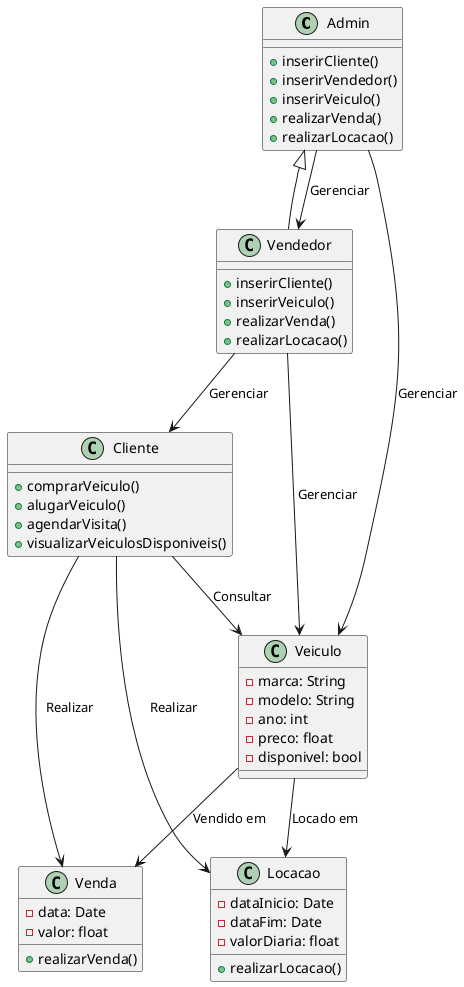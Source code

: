 @startuml

class Admin {
  +inserirCliente()
  +inserirVendedor()
  +inserirVeiculo()
  +realizarVenda()
  +realizarLocacao()
}

class Vendedor {
  +inserirCliente()
  +inserirVeiculo()
  +realizarVenda()
  +realizarLocacao()
}

class Cliente {
  +comprarVeiculo()
  +alugarVeiculo()
  +agendarVisita()
  +visualizarVeiculosDisponiveis()
}

class Venda {
  -data: Date
  -valor: float
  +realizarVenda()
}
class Veiculo {
  -marca: String
  -modelo: String
  -ano: int
  -preco: float
  -disponivel: bool
}


class Locacao {
  -dataInicio: Date
  -dataFim: Date
  -valorDiaria: float
  +realizarLocacao()
}

Admin <|-- Vendedor
Admin --> Vendedor : "Gerenciar"
Admin --> Veiculo : "Gerenciar"
Vendedor --> Cliente : "Gerenciar"
Vendedor --> Veiculo : "Gerenciar"
Cliente --> Venda : "Realizar"
Cliente --> Veiculo : "Consultar"
Cliente --> Locacao : "Realizar"
Veiculo --> Venda : "Vendido em"
Veiculo --> Locacao : "Locado em"

@enduml
